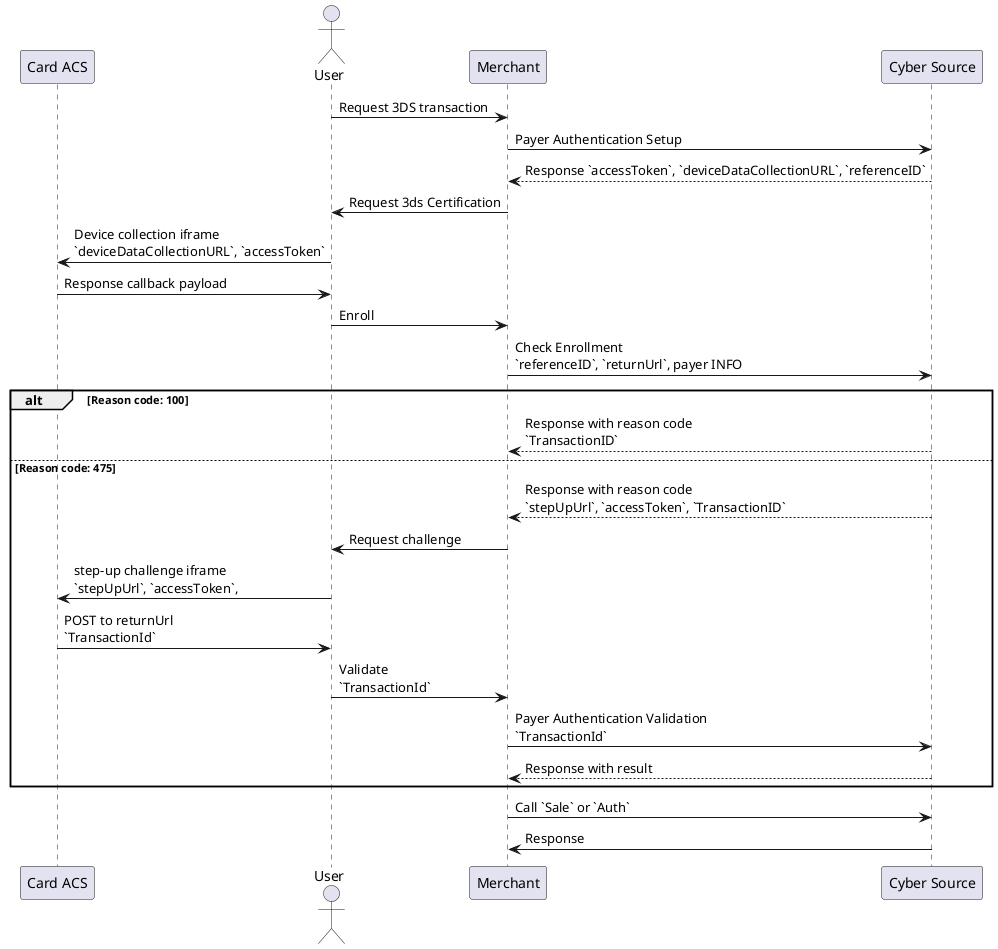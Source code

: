 @startuml
participant "Card ACS" as c
Actor "User" as u
participant "Merchant" as m
participant "Cyber Source" as cs

u -> m : Request 3DS transaction
m -> cs : Payer Authentication Setup
cs --> m : Response `accessToken`, `deviceDataCollectionURL`, `referenceID`
m -> u : Request 3ds Certification
u -> c : Device collection iframe \n`deviceDataCollectionURL`, `accessToken`
c -> u : Response callback payload
u -> m : Enroll
m -> cs : Check Enrollment \n`referenceID`, `returnUrl`, payer INFO
alt Reason code: 100
cs --> m: Response with reason code \n`TransactionID`
else Reason code: 475
cs --> m: Response with reason code \n`stepUpUrl`, `accessToken`, `TransactionID`
m -> u: Request challenge
u -> c: step-up challenge iframe \n`stepUpUrl`, `accessToken`,
c -> u: POST to returnUrl \n`TransactionId`
u -> m: Validate \n`TransactionId`
m -> cs: Payer Authentication Validation \n`TransactionId`
cs --> m: Response with result
end
m -> cs: Call `Sale` or `Auth`
cs -> m: Response

@enduml
